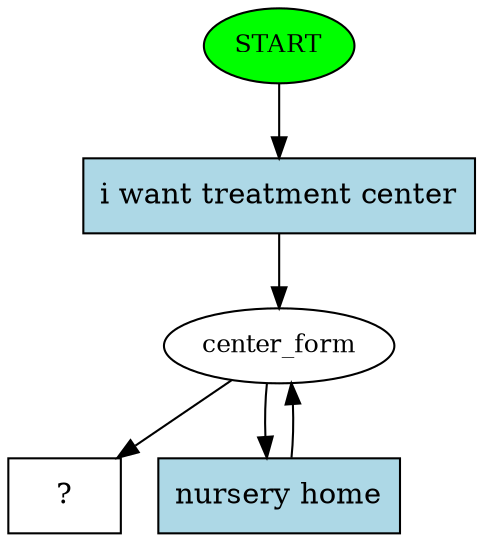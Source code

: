 digraph  {
0 [label=START, fillcolor=green, style=filled, fontsize=12, class="start active"];
1 [label=center_form, fontsize=12, class=active];
4 [label="  ?  ", shape=rect, class="intent dashed active"];
5 [label="i want treatment center", shape=rect, style=filled, fillcolor=lightblue, class="intent active"];
6 [label="nursery home", shape=rect, style=filled, fillcolor=lightblue, class="intent active"];
0 -> 5  [key=0, class=active];
1 -> 4  [key=NONE, label="", class=active];
1 -> 6  [key=0, class=active];
5 -> 1  [key=0, class=active];
6 -> 1  [key=0, class=active];
}
